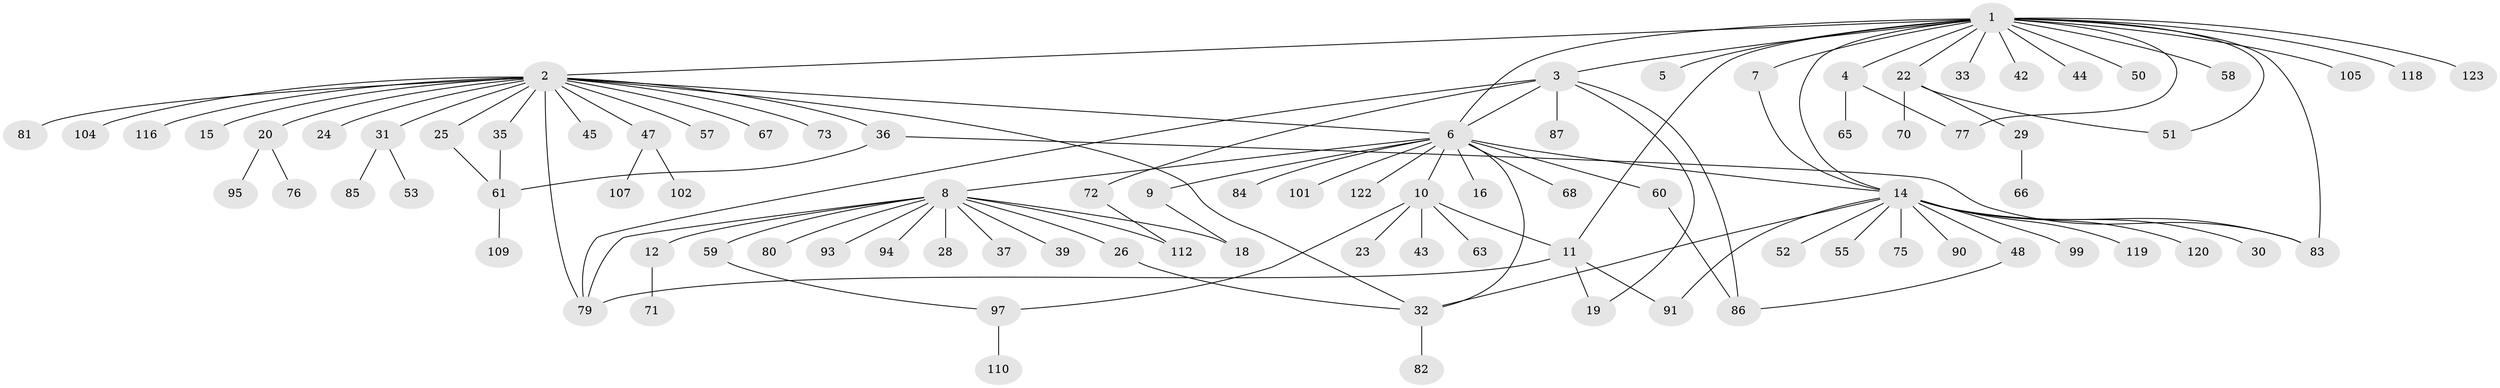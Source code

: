 // Generated by graph-tools (version 1.1) at 2025/52/02/27/25 19:52:00]
// undirected, 91 vertices, 114 edges
graph export_dot {
graph [start="1"]
  node [color=gray90,style=filled];
  1 [super="+40"];
  2 [super="+41"];
  3 [super="+56"];
  4 [super="+34"];
  5;
  6 [super="+13"];
  7;
  8 [super="+27"];
  9 [super="+115"];
  10 [super="+17"];
  11 [super="+114"];
  12 [super="+49"];
  14 [super="+21"];
  15 [super="+38"];
  16 [super="+92"];
  18;
  19;
  20;
  22 [super="+62"];
  23;
  24;
  25;
  26;
  28;
  29 [super="+46"];
  30;
  31 [super="+54"];
  32 [super="+98"];
  33;
  35 [super="+88"];
  36 [super="+78"];
  37;
  39;
  42;
  43;
  44;
  45;
  47 [super="+69"];
  48 [super="+64"];
  50;
  51 [super="+113"];
  52 [super="+117"];
  53;
  55;
  57;
  58 [super="+121"];
  59;
  60 [super="+103"];
  61 [super="+74"];
  63;
  65;
  66;
  67;
  68;
  70;
  71;
  72 [super="+89"];
  73;
  75;
  76;
  77;
  79 [super="+96"];
  80;
  81;
  82;
  83 [super="+111"];
  84;
  85;
  86 [super="+106"];
  87;
  90;
  91 [super="+108"];
  93;
  94;
  95;
  97 [super="+100"];
  99;
  101;
  102;
  104;
  105;
  107;
  109;
  110;
  112;
  116;
  118;
  119;
  120;
  122;
  123;
  1 -- 2;
  1 -- 3;
  1 -- 4;
  1 -- 5;
  1 -- 6;
  1 -- 7;
  1 -- 11;
  1 -- 14;
  1 -- 22;
  1 -- 33;
  1 -- 44;
  1 -- 50;
  1 -- 58;
  1 -- 77;
  1 -- 105;
  1 -- 123;
  1 -- 118;
  1 -- 42;
  1 -- 83;
  1 -- 51;
  2 -- 6;
  2 -- 15;
  2 -- 20;
  2 -- 24;
  2 -- 25;
  2 -- 31;
  2 -- 32;
  2 -- 35;
  2 -- 36;
  2 -- 45;
  2 -- 47;
  2 -- 57;
  2 -- 67;
  2 -- 73;
  2 -- 81;
  2 -- 104;
  2 -- 116;
  2 -- 79;
  3 -- 6;
  3 -- 19;
  3 -- 72;
  3 -- 79;
  3 -- 86;
  3 -- 87;
  4 -- 65;
  4 -- 77;
  6 -- 8;
  6 -- 9;
  6 -- 10;
  6 -- 14;
  6 -- 16;
  6 -- 32;
  6 -- 60;
  6 -- 68;
  6 -- 84;
  6 -- 101;
  6 -- 122;
  7 -- 14;
  8 -- 12;
  8 -- 18;
  8 -- 26;
  8 -- 28;
  8 -- 37;
  8 -- 39;
  8 -- 59;
  8 -- 79;
  8 -- 80;
  8 -- 93;
  8 -- 94;
  8 -- 112;
  9 -- 18;
  10 -- 11;
  10 -- 23;
  10 -- 43;
  10 -- 63;
  10 -- 97;
  11 -- 19;
  11 -- 79;
  11 -- 91;
  12 -- 71;
  14 -- 30;
  14 -- 48;
  14 -- 75;
  14 -- 83;
  14 -- 90;
  14 -- 91;
  14 -- 99;
  14 -- 120;
  14 -- 32;
  14 -- 52;
  14 -- 55;
  14 -- 119;
  20 -- 76;
  20 -- 95;
  22 -- 29;
  22 -- 51;
  22 -- 70;
  25 -- 61;
  26 -- 32;
  29 -- 66;
  31 -- 53;
  31 -- 85;
  32 -- 82;
  35 -- 61;
  36 -- 61;
  36 -- 83;
  47 -- 102;
  47 -- 107;
  48 -- 86;
  59 -- 97;
  60 -- 86;
  61 -- 109;
  72 -- 112;
  97 -- 110;
}
